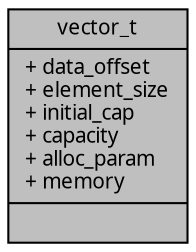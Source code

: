 digraph "vector_t"
{
 // INTERACTIVE_SVG=YES
 // LATEX_PDF_SIZE
  bgcolor="transparent";
  edge [fontname="Mononoki",fontsize="10",labelfontname="Mononoki",labelfontsize="10"];
  node [fontname="Mononoki",fontsize="10",shape=record];
  Node1 [label="{vector_t\n|+ data_offset\l+ element_size\l+ initial_cap\l+ capacity\l+ alloc_param\l+ memory\l|}",height=0.2,width=0.4,color="black", fillcolor="grey75", style="filled", fontcolor="black",tooltip="Vector control structure type."];
}
